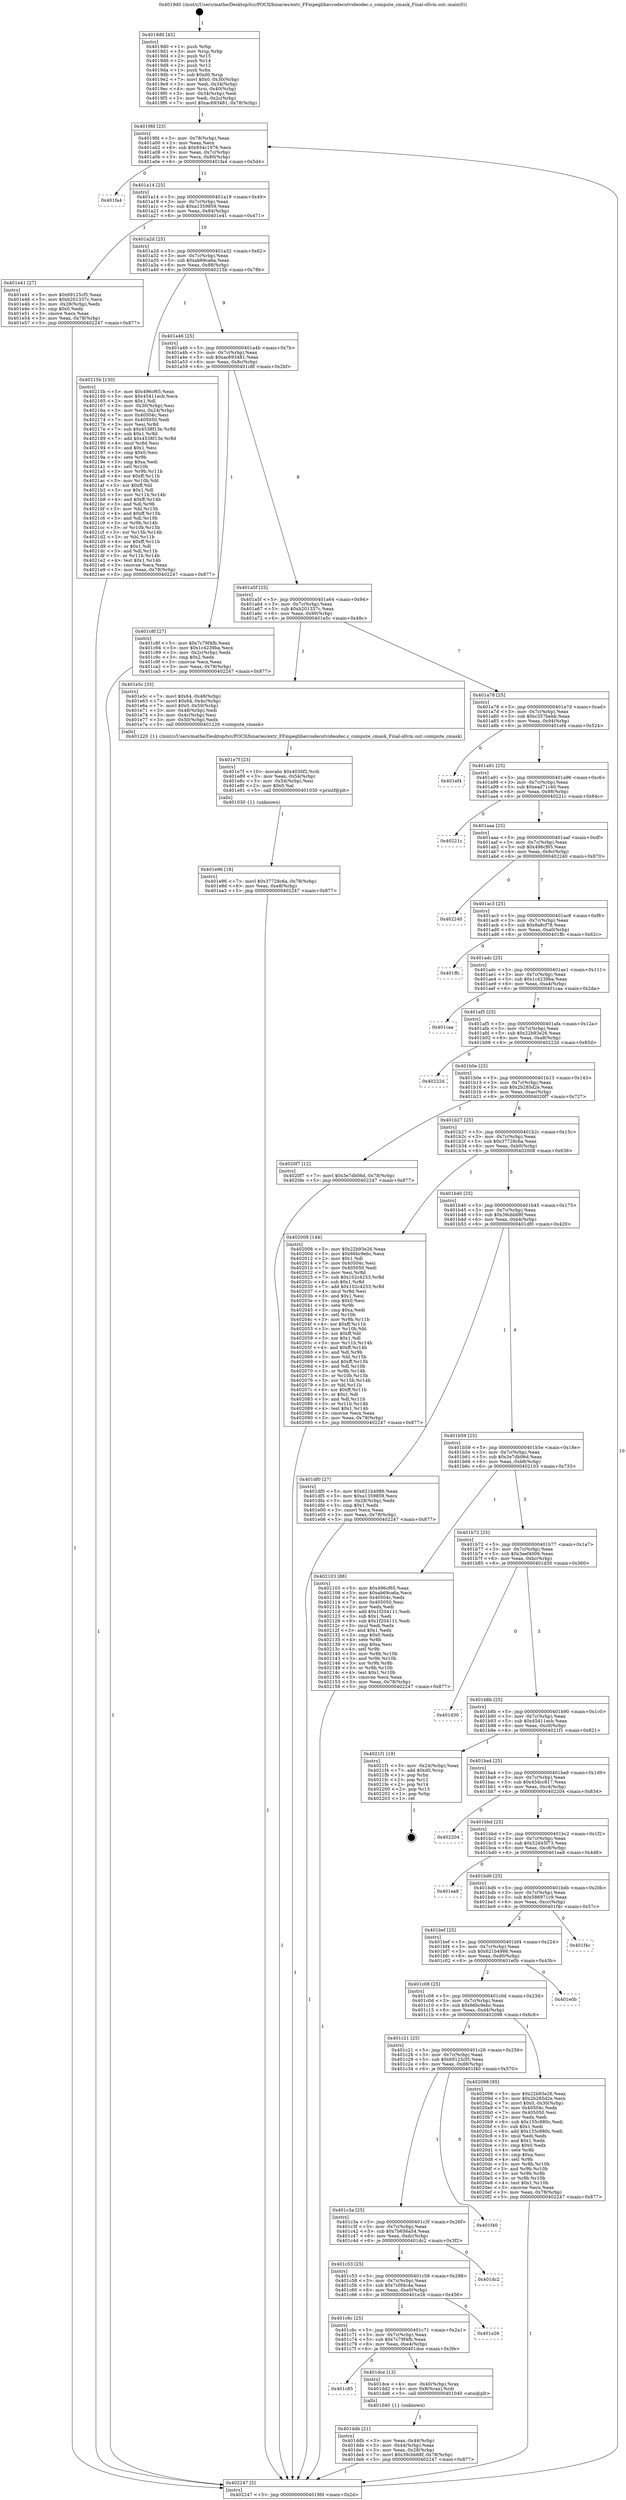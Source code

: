 digraph "0x4019d0" {
  label = "0x4019d0 (/mnt/c/Users/mathe/Desktop/tcc/POCII/binaries/extr_FFmpeglibavcodecutvideodec.c_compute_cmask_Final-ollvm.out::main(0))"
  labelloc = "t"
  node[shape=record]

  Entry [label="",width=0.3,height=0.3,shape=circle,fillcolor=black,style=filled]
  "0x4019fd" [label="{
     0x4019fd [23]\l
     | [instrs]\l
     &nbsp;&nbsp;0x4019fd \<+3\>: mov -0x78(%rbp),%eax\l
     &nbsp;&nbsp;0x401a00 \<+2\>: mov %eax,%ecx\l
     &nbsp;&nbsp;0x401a02 \<+6\>: sub $0x934c1976,%ecx\l
     &nbsp;&nbsp;0x401a08 \<+3\>: mov %eax,-0x7c(%rbp)\l
     &nbsp;&nbsp;0x401a0b \<+3\>: mov %ecx,-0x80(%rbp)\l
     &nbsp;&nbsp;0x401a0e \<+6\>: je 0000000000401fa4 \<main+0x5d4\>\l
  }"]
  "0x401fa4" [label="{
     0x401fa4\l
  }", style=dashed]
  "0x401a14" [label="{
     0x401a14 [25]\l
     | [instrs]\l
     &nbsp;&nbsp;0x401a14 \<+5\>: jmp 0000000000401a19 \<main+0x49\>\l
     &nbsp;&nbsp;0x401a19 \<+3\>: mov -0x7c(%rbp),%eax\l
     &nbsp;&nbsp;0x401a1c \<+5\>: sub $0xa1359859,%eax\l
     &nbsp;&nbsp;0x401a21 \<+6\>: mov %eax,-0x84(%rbp)\l
     &nbsp;&nbsp;0x401a27 \<+6\>: je 0000000000401e41 \<main+0x471\>\l
  }"]
  Exit [label="",width=0.3,height=0.3,shape=circle,fillcolor=black,style=filled,peripheries=2]
  "0x401e41" [label="{
     0x401e41 [27]\l
     | [instrs]\l
     &nbsp;&nbsp;0x401e41 \<+5\>: mov $0x69125cf5,%eax\l
     &nbsp;&nbsp;0x401e46 \<+5\>: mov $0xb201337c,%ecx\l
     &nbsp;&nbsp;0x401e4b \<+3\>: mov -0x28(%rbp),%edx\l
     &nbsp;&nbsp;0x401e4e \<+3\>: cmp $0x0,%edx\l
     &nbsp;&nbsp;0x401e51 \<+3\>: cmove %ecx,%eax\l
     &nbsp;&nbsp;0x401e54 \<+3\>: mov %eax,-0x78(%rbp)\l
     &nbsp;&nbsp;0x401e57 \<+5\>: jmp 0000000000402247 \<main+0x877\>\l
  }"]
  "0x401a2d" [label="{
     0x401a2d [25]\l
     | [instrs]\l
     &nbsp;&nbsp;0x401a2d \<+5\>: jmp 0000000000401a32 \<main+0x62\>\l
     &nbsp;&nbsp;0x401a32 \<+3\>: mov -0x7c(%rbp),%eax\l
     &nbsp;&nbsp;0x401a35 \<+5\>: sub $0xab69ca6a,%eax\l
     &nbsp;&nbsp;0x401a3a \<+6\>: mov %eax,-0x88(%rbp)\l
     &nbsp;&nbsp;0x401a40 \<+6\>: je 000000000040215b \<main+0x78b\>\l
  }"]
  "0x401e96" [label="{
     0x401e96 [18]\l
     | [instrs]\l
     &nbsp;&nbsp;0x401e96 \<+7\>: movl $0x37728c6a,-0x78(%rbp)\l
     &nbsp;&nbsp;0x401e9d \<+6\>: mov %eax,-0xe8(%rbp)\l
     &nbsp;&nbsp;0x401ea3 \<+5\>: jmp 0000000000402247 \<main+0x877\>\l
  }"]
  "0x40215b" [label="{
     0x40215b [150]\l
     | [instrs]\l
     &nbsp;&nbsp;0x40215b \<+5\>: mov $0x496cf65,%eax\l
     &nbsp;&nbsp;0x402160 \<+5\>: mov $0x45411ecb,%ecx\l
     &nbsp;&nbsp;0x402165 \<+2\>: mov $0x1,%dl\l
     &nbsp;&nbsp;0x402167 \<+3\>: mov -0x30(%rbp),%esi\l
     &nbsp;&nbsp;0x40216a \<+3\>: mov %esi,-0x24(%rbp)\l
     &nbsp;&nbsp;0x40216d \<+7\>: mov 0x40504c,%esi\l
     &nbsp;&nbsp;0x402174 \<+7\>: mov 0x405050,%edi\l
     &nbsp;&nbsp;0x40217b \<+3\>: mov %esi,%r8d\l
     &nbsp;&nbsp;0x40217e \<+7\>: sub $0x4538f13e,%r8d\l
     &nbsp;&nbsp;0x402185 \<+4\>: sub $0x1,%r8d\l
     &nbsp;&nbsp;0x402189 \<+7\>: add $0x4538f13e,%r8d\l
     &nbsp;&nbsp;0x402190 \<+4\>: imul %r8d,%esi\l
     &nbsp;&nbsp;0x402194 \<+3\>: and $0x1,%esi\l
     &nbsp;&nbsp;0x402197 \<+3\>: cmp $0x0,%esi\l
     &nbsp;&nbsp;0x40219a \<+4\>: sete %r9b\l
     &nbsp;&nbsp;0x40219e \<+3\>: cmp $0xa,%edi\l
     &nbsp;&nbsp;0x4021a1 \<+4\>: setl %r10b\l
     &nbsp;&nbsp;0x4021a5 \<+3\>: mov %r9b,%r11b\l
     &nbsp;&nbsp;0x4021a8 \<+4\>: xor $0xff,%r11b\l
     &nbsp;&nbsp;0x4021ac \<+3\>: mov %r10b,%bl\l
     &nbsp;&nbsp;0x4021af \<+3\>: xor $0xff,%bl\l
     &nbsp;&nbsp;0x4021b2 \<+3\>: xor $0x1,%dl\l
     &nbsp;&nbsp;0x4021b5 \<+3\>: mov %r11b,%r14b\l
     &nbsp;&nbsp;0x4021b8 \<+4\>: and $0xff,%r14b\l
     &nbsp;&nbsp;0x4021bc \<+3\>: and %dl,%r9b\l
     &nbsp;&nbsp;0x4021bf \<+3\>: mov %bl,%r15b\l
     &nbsp;&nbsp;0x4021c2 \<+4\>: and $0xff,%r15b\l
     &nbsp;&nbsp;0x4021c6 \<+3\>: and %dl,%r10b\l
     &nbsp;&nbsp;0x4021c9 \<+3\>: or %r9b,%r14b\l
     &nbsp;&nbsp;0x4021cc \<+3\>: or %r10b,%r15b\l
     &nbsp;&nbsp;0x4021cf \<+3\>: xor %r15b,%r14b\l
     &nbsp;&nbsp;0x4021d2 \<+3\>: or %bl,%r11b\l
     &nbsp;&nbsp;0x4021d5 \<+4\>: xor $0xff,%r11b\l
     &nbsp;&nbsp;0x4021d9 \<+3\>: or $0x1,%dl\l
     &nbsp;&nbsp;0x4021dc \<+3\>: and %dl,%r11b\l
     &nbsp;&nbsp;0x4021df \<+3\>: or %r11b,%r14b\l
     &nbsp;&nbsp;0x4021e2 \<+4\>: test $0x1,%r14b\l
     &nbsp;&nbsp;0x4021e6 \<+3\>: cmovne %ecx,%eax\l
     &nbsp;&nbsp;0x4021e9 \<+3\>: mov %eax,-0x78(%rbp)\l
     &nbsp;&nbsp;0x4021ec \<+5\>: jmp 0000000000402247 \<main+0x877\>\l
  }"]
  "0x401a46" [label="{
     0x401a46 [25]\l
     | [instrs]\l
     &nbsp;&nbsp;0x401a46 \<+5\>: jmp 0000000000401a4b \<main+0x7b\>\l
     &nbsp;&nbsp;0x401a4b \<+3\>: mov -0x7c(%rbp),%eax\l
     &nbsp;&nbsp;0x401a4e \<+5\>: sub $0xac693481,%eax\l
     &nbsp;&nbsp;0x401a53 \<+6\>: mov %eax,-0x8c(%rbp)\l
     &nbsp;&nbsp;0x401a59 \<+6\>: je 0000000000401c8f \<main+0x2bf\>\l
  }"]
  "0x401e7f" [label="{
     0x401e7f [23]\l
     | [instrs]\l
     &nbsp;&nbsp;0x401e7f \<+10\>: movabs $0x4030f2,%rdi\l
     &nbsp;&nbsp;0x401e89 \<+3\>: mov %eax,-0x54(%rbp)\l
     &nbsp;&nbsp;0x401e8c \<+3\>: mov -0x54(%rbp),%esi\l
     &nbsp;&nbsp;0x401e8f \<+2\>: mov $0x0,%al\l
     &nbsp;&nbsp;0x401e91 \<+5\>: call 0000000000401030 \<printf@plt\>\l
     | [calls]\l
     &nbsp;&nbsp;0x401030 \{1\} (unknown)\l
  }"]
  "0x401c8f" [label="{
     0x401c8f [27]\l
     | [instrs]\l
     &nbsp;&nbsp;0x401c8f \<+5\>: mov $0x7c79f4fb,%eax\l
     &nbsp;&nbsp;0x401c94 \<+5\>: mov $0x1c4239ba,%ecx\l
     &nbsp;&nbsp;0x401c99 \<+3\>: mov -0x2c(%rbp),%edx\l
     &nbsp;&nbsp;0x401c9c \<+3\>: cmp $0x2,%edx\l
     &nbsp;&nbsp;0x401c9f \<+3\>: cmovne %ecx,%eax\l
     &nbsp;&nbsp;0x401ca2 \<+3\>: mov %eax,-0x78(%rbp)\l
     &nbsp;&nbsp;0x401ca5 \<+5\>: jmp 0000000000402247 \<main+0x877\>\l
  }"]
  "0x401a5f" [label="{
     0x401a5f [25]\l
     | [instrs]\l
     &nbsp;&nbsp;0x401a5f \<+5\>: jmp 0000000000401a64 \<main+0x94\>\l
     &nbsp;&nbsp;0x401a64 \<+3\>: mov -0x7c(%rbp),%eax\l
     &nbsp;&nbsp;0x401a67 \<+5\>: sub $0xb201337c,%eax\l
     &nbsp;&nbsp;0x401a6c \<+6\>: mov %eax,-0x90(%rbp)\l
     &nbsp;&nbsp;0x401a72 \<+6\>: je 0000000000401e5c \<main+0x48c\>\l
  }"]
  "0x402247" [label="{
     0x402247 [5]\l
     | [instrs]\l
     &nbsp;&nbsp;0x402247 \<+5\>: jmp 00000000004019fd \<main+0x2d\>\l
  }"]
  "0x4019d0" [label="{
     0x4019d0 [45]\l
     | [instrs]\l
     &nbsp;&nbsp;0x4019d0 \<+1\>: push %rbp\l
     &nbsp;&nbsp;0x4019d1 \<+3\>: mov %rsp,%rbp\l
     &nbsp;&nbsp;0x4019d4 \<+2\>: push %r15\l
     &nbsp;&nbsp;0x4019d6 \<+2\>: push %r14\l
     &nbsp;&nbsp;0x4019d8 \<+2\>: push %r12\l
     &nbsp;&nbsp;0x4019da \<+1\>: push %rbx\l
     &nbsp;&nbsp;0x4019db \<+7\>: sub $0xd0,%rsp\l
     &nbsp;&nbsp;0x4019e2 \<+7\>: movl $0x0,-0x30(%rbp)\l
     &nbsp;&nbsp;0x4019e9 \<+3\>: mov %edi,-0x34(%rbp)\l
     &nbsp;&nbsp;0x4019ec \<+4\>: mov %rsi,-0x40(%rbp)\l
     &nbsp;&nbsp;0x4019f0 \<+3\>: mov -0x34(%rbp),%edi\l
     &nbsp;&nbsp;0x4019f3 \<+3\>: mov %edi,-0x2c(%rbp)\l
     &nbsp;&nbsp;0x4019f6 \<+7\>: movl $0xac693481,-0x78(%rbp)\l
  }"]
  "0x401ddb" [label="{
     0x401ddb [21]\l
     | [instrs]\l
     &nbsp;&nbsp;0x401ddb \<+3\>: mov %eax,-0x44(%rbp)\l
     &nbsp;&nbsp;0x401dde \<+3\>: mov -0x44(%rbp),%eax\l
     &nbsp;&nbsp;0x401de1 \<+3\>: mov %eax,-0x28(%rbp)\l
     &nbsp;&nbsp;0x401de4 \<+7\>: movl $0x39cbb68f,-0x78(%rbp)\l
     &nbsp;&nbsp;0x401deb \<+5\>: jmp 0000000000402247 \<main+0x877\>\l
  }"]
  "0x401e5c" [label="{
     0x401e5c [35]\l
     | [instrs]\l
     &nbsp;&nbsp;0x401e5c \<+7\>: movl $0x64,-0x48(%rbp)\l
     &nbsp;&nbsp;0x401e63 \<+7\>: movl $0x64,-0x4c(%rbp)\l
     &nbsp;&nbsp;0x401e6a \<+7\>: movl $0x0,-0x50(%rbp)\l
     &nbsp;&nbsp;0x401e71 \<+3\>: mov -0x48(%rbp),%edi\l
     &nbsp;&nbsp;0x401e74 \<+3\>: mov -0x4c(%rbp),%esi\l
     &nbsp;&nbsp;0x401e77 \<+3\>: mov -0x50(%rbp),%edx\l
     &nbsp;&nbsp;0x401e7a \<+5\>: call 0000000000401220 \<compute_cmask\>\l
     | [calls]\l
     &nbsp;&nbsp;0x401220 \{1\} (/mnt/c/Users/mathe/Desktop/tcc/POCII/binaries/extr_FFmpeglibavcodecutvideodec.c_compute_cmask_Final-ollvm.out::compute_cmask)\l
  }"]
  "0x401a78" [label="{
     0x401a78 [25]\l
     | [instrs]\l
     &nbsp;&nbsp;0x401a78 \<+5\>: jmp 0000000000401a7d \<main+0xad\>\l
     &nbsp;&nbsp;0x401a7d \<+3\>: mov -0x7c(%rbp),%eax\l
     &nbsp;&nbsp;0x401a80 \<+5\>: sub $0xc357bebb,%eax\l
     &nbsp;&nbsp;0x401a85 \<+6\>: mov %eax,-0x94(%rbp)\l
     &nbsp;&nbsp;0x401a8b \<+6\>: je 0000000000401ef4 \<main+0x524\>\l
  }"]
  "0x401c85" [label="{
     0x401c85\l
  }", style=dashed]
  "0x401ef4" [label="{
     0x401ef4\l
  }", style=dashed]
  "0x401a91" [label="{
     0x401a91 [25]\l
     | [instrs]\l
     &nbsp;&nbsp;0x401a91 \<+5\>: jmp 0000000000401a96 \<main+0xc6\>\l
     &nbsp;&nbsp;0x401a96 \<+3\>: mov -0x7c(%rbp),%eax\l
     &nbsp;&nbsp;0x401a99 \<+5\>: sub $0xead71c40,%eax\l
     &nbsp;&nbsp;0x401a9e \<+6\>: mov %eax,-0x98(%rbp)\l
     &nbsp;&nbsp;0x401aa4 \<+6\>: je 000000000040221c \<main+0x84c\>\l
  }"]
  "0x401dce" [label="{
     0x401dce [13]\l
     | [instrs]\l
     &nbsp;&nbsp;0x401dce \<+4\>: mov -0x40(%rbp),%rax\l
     &nbsp;&nbsp;0x401dd2 \<+4\>: mov 0x8(%rax),%rdi\l
     &nbsp;&nbsp;0x401dd6 \<+5\>: call 0000000000401040 \<atoi@plt\>\l
     | [calls]\l
     &nbsp;&nbsp;0x401040 \{1\} (unknown)\l
  }"]
  "0x40221c" [label="{
     0x40221c\l
  }", style=dashed]
  "0x401aaa" [label="{
     0x401aaa [25]\l
     | [instrs]\l
     &nbsp;&nbsp;0x401aaa \<+5\>: jmp 0000000000401aaf \<main+0xdf\>\l
     &nbsp;&nbsp;0x401aaf \<+3\>: mov -0x7c(%rbp),%eax\l
     &nbsp;&nbsp;0x401ab2 \<+5\>: sub $0x496cf65,%eax\l
     &nbsp;&nbsp;0x401ab7 \<+6\>: mov %eax,-0x9c(%rbp)\l
     &nbsp;&nbsp;0x401abd \<+6\>: je 0000000000402240 \<main+0x870\>\l
  }"]
  "0x401c6c" [label="{
     0x401c6c [25]\l
     | [instrs]\l
     &nbsp;&nbsp;0x401c6c \<+5\>: jmp 0000000000401c71 \<main+0x2a1\>\l
     &nbsp;&nbsp;0x401c71 \<+3\>: mov -0x7c(%rbp),%eax\l
     &nbsp;&nbsp;0x401c74 \<+5\>: sub $0x7c79f4fb,%eax\l
     &nbsp;&nbsp;0x401c79 \<+6\>: mov %eax,-0xe4(%rbp)\l
     &nbsp;&nbsp;0x401c7f \<+6\>: je 0000000000401dce \<main+0x3fe\>\l
  }"]
  "0x402240" [label="{
     0x402240\l
  }", style=dashed]
  "0x401ac3" [label="{
     0x401ac3 [25]\l
     | [instrs]\l
     &nbsp;&nbsp;0x401ac3 \<+5\>: jmp 0000000000401ac8 \<main+0xf8\>\l
     &nbsp;&nbsp;0x401ac8 \<+3\>: mov -0x7c(%rbp),%eax\l
     &nbsp;&nbsp;0x401acb \<+5\>: sub $0x8a8cf78,%eax\l
     &nbsp;&nbsp;0x401ad0 \<+6\>: mov %eax,-0xa0(%rbp)\l
     &nbsp;&nbsp;0x401ad6 \<+6\>: je 0000000000401ffc \<main+0x62c\>\l
  }"]
  "0x401e26" [label="{
     0x401e26\l
  }", style=dashed]
  "0x401ffc" [label="{
     0x401ffc\l
  }", style=dashed]
  "0x401adc" [label="{
     0x401adc [25]\l
     | [instrs]\l
     &nbsp;&nbsp;0x401adc \<+5\>: jmp 0000000000401ae1 \<main+0x111\>\l
     &nbsp;&nbsp;0x401ae1 \<+3\>: mov -0x7c(%rbp),%eax\l
     &nbsp;&nbsp;0x401ae4 \<+5\>: sub $0x1c4239ba,%eax\l
     &nbsp;&nbsp;0x401ae9 \<+6\>: mov %eax,-0xa4(%rbp)\l
     &nbsp;&nbsp;0x401aef \<+6\>: je 0000000000401caa \<main+0x2da\>\l
  }"]
  "0x401c53" [label="{
     0x401c53 [25]\l
     | [instrs]\l
     &nbsp;&nbsp;0x401c53 \<+5\>: jmp 0000000000401c58 \<main+0x288\>\l
     &nbsp;&nbsp;0x401c58 \<+3\>: mov -0x7c(%rbp),%eax\l
     &nbsp;&nbsp;0x401c5b \<+5\>: sub $0x7c0f4c4a,%eax\l
     &nbsp;&nbsp;0x401c60 \<+6\>: mov %eax,-0xe0(%rbp)\l
     &nbsp;&nbsp;0x401c66 \<+6\>: je 0000000000401e26 \<main+0x456\>\l
  }"]
  "0x401caa" [label="{
     0x401caa\l
  }", style=dashed]
  "0x401af5" [label="{
     0x401af5 [25]\l
     | [instrs]\l
     &nbsp;&nbsp;0x401af5 \<+5\>: jmp 0000000000401afa \<main+0x12a\>\l
     &nbsp;&nbsp;0x401afa \<+3\>: mov -0x7c(%rbp),%eax\l
     &nbsp;&nbsp;0x401afd \<+5\>: sub $0x22b93e26,%eax\l
     &nbsp;&nbsp;0x401b02 \<+6\>: mov %eax,-0xa8(%rbp)\l
     &nbsp;&nbsp;0x401b08 \<+6\>: je 000000000040222d \<main+0x85d\>\l
  }"]
  "0x401dc2" [label="{
     0x401dc2\l
  }", style=dashed]
  "0x40222d" [label="{
     0x40222d\l
  }", style=dashed]
  "0x401b0e" [label="{
     0x401b0e [25]\l
     | [instrs]\l
     &nbsp;&nbsp;0x401b0e \<+5\>: jmp 0000000000401b13 \<main+0x143\>\l
     &nbsp;&nbsp;0x401b13 \<+3\>: mov -0x7c(%rbp),%eax\l
     &nbsp;&nbsp;0x401b16 \<+5\>: sub $0x2b285d2e,%eax\l
     &nbsp;&nbsp;0x401b1b \<+6\>: mov %eax,-0xac(%rbp)\l
     &nbsp;&nbsp;0x401b21 \<+6\>: je 00000000004020f7 \<main+0x727\>\l
  }"]
  "0x401c3a" [label="{
     0x401c3a [25]\l
     | [instrs]\l
     &nbsp;&nbsp;0x401c3a \<+5\>: jmp 0000000000401c3f \<main+0x26f\>\l
     &nbsp;&nbsp;0x401c3f \<+3\>: mov -0x7c(%rbp),%eax\l
     &nbsp;&nbsp;0x401c42 \<+5\>: sub $0x7b656a54,%eax\l
     &nbsp;&nbsp;0x401c47 \<+6\>: mov %eax,-0xdc(%rbp)\l
     &nbsp;&nbsp;0x401c4d \<+6\>: je 0000000000401dc2 \<main+0x3f2\>\l
  }"]
  "0x4020f7" [label="{
     0x4020f7 [12]\l
     | [instrs]\l
     &nbsp;&nbsp;0x4020f7 \<+7\>: movl $0x3e7db06d,-0x78(%rbp)\l
     &nbsp;&nbsp;0x4020fe \<+5\>: jmp 0000000000402247 \<main+0x877\>\l
  }"]
  "0x401b27" [label="{
     0x401b27 [25]\l
     | [instrs]\l
     &nbsp;&nbsp;0x401b27 \<+5\>: jmp 0000000000401b2c \<main+0x15c\>\l
     &nbsp;&nbsp;0x401b2c \<+3\>: mov -0x7c(%rbp),%eax\l
     &nbsp;&nbsp;0x401b2f \<+5\>: sub $0x37728c6a,%eax\l
     &nbsp;&nbsp;0x401b34 \<+6\>: mov %eax,-0xb0(%rbp)\l
     &nbsp;&nbsp;0x401b3a \<+6\>: je 0000000000402008 \<main+0x638\>\l
  }"]
  "0x401f40" [label="{
     0x401f40\l
  }", style=dashed]
  "0x402008" [label="{
     0x402008 [144]\l
     | [instrs]\l
     &nbsp;&nbsp;0x402008 \<+5\>: mov $0x22b93e26,%eax\l
     &nbsp;&nbsp;0x40200d \<+5\>: mov $0x66bc9ebc,%ecx\l
     &nbsp;&nbsp;0x402012 \<+2\>: mov $0x1,%dl\l
     &nbsp;&nbsp;0x402014 \<+7\>: mov 0x40504c,%esi\l
     &nbsp;&nbsp;0x40201b \<+7\>: mov 0x405050,%edi\l
     &nbsp;&nbsp;0x402022 \<+3\>: mov %esi,%r8d\l
     &nbsp;&nbsp;0x402025 \<+7\>: sub $0x102c4253,%r8d\l
     &nbsp;&nbsp;0x40202c \<+4\>: sub $0x1,%r8d\l
     &nbsp;&nbsp;0x402030 \<+7\>: add $0x102c4253,%r8d\l
     &nbsp;&nbsp;0x402037 \<+4\>: imul %r8d,%esi\l
     &nbsp;&nbsp;0x40203b \<+3\>: and $0x1,%esi\l
     &nbsp;&nbsp;0x40203e \<+3\>: cmp $0x0,%esi\l
     &nbsp;&nbsp;0x402041 \<+4\>: sete %r9b\l
     &nbsp;&nbsp;0x402045 \<+3\>: cmp $0xa,%edi\l
     &nbsp;&nbsp;0x402048 \<+4\>: setl %r10b\l
     &nbsp;&nbsp;0x40204c \<+3\>: mov %r9b,%r11b\l
     &nbsp;&nbsp;0x40204f \<+4\>: xor $0xff,%r11b\l
     &nbsp;&nbsp;0x402053 \<+3\>: mov %r10b,%bl\l
     &nbsp;&nbsp;0x402056 \<+3\>: xor $0xff,%bl\l
     &nbsp;&nbsp;0x402059 \<+3\>: xor $0x1,%dl\l
     &nbsp;&nbsp;0x40205c \<+3\>: mov %r11b,%r14b\l
     &nbsp;&nbsp;0x40205f \<+4\>: and $0xff,%r14b\l
     &nbsp;&nbsp;0x402063 \<+3\>: and %dl,%r9b\l
     &nbsp;&nbsp;0x402066 \<+3\>: mov %bl,%r15b\l
     &nbsp;&nbsp;0x402069 \<+4\>: and $0xff,%r15b\l
     &nbsp;&nbsp;0x40206d \<+3\>: and %dl,%r10b\l
     &nbsp;&nbsp;0x402070 \<+3\>: or %r9b,%r14b\l
     &nbsp;&nbsp;0x402073 \<+3\>: or %r10b,%r15b\l
     &nbsp;&nbsp;0x402076 \<+3\>: xor %r15b,%r14b\l
     &nbsp;&nbsp;0x402079 \<+3\>: or %bl,%r11b\l
     &nbsp;&nbsp;0x40207c \<+4\>: xor $0xff,%r11b\l
     &nbsp;&nbsp;0x402080 \<+3\>: or $0x1,%dl\l
     &nbsp;&nbsp;0x402083 \<+3\>: and %dl,%r11b\l
     &nbsp;&nbsp;0x402086 \<+3\>: or %r11b,%r14b\l
     &nbsp;&nbsp;0x402089 \<+4\>: test $0x1,%r14b\l
     &nbsp;&nbsp;0x40208d \<+3\>: cmovne %ecx,%eax\l
     &nbsp;&nbsp;0x402090 \<+3\>: mov %eax,-0x78(%rbp)\l
     &nbsp;&nbsp;0x402093 \<+5\>: jmp 0000000000402247 \<main+0x877\>\l
  }"]
  "0x401b40" [label="{
     0x401b40 [25]\l
     | [instrs]\l
     &nbsp;&nbsp;0x401b40 \<+5\>: jmp 0000000000401b45 \<main+0x175\>\l
     &nbsp;&nbsp;0x401b45 \<+3\>: mov -0x7c(%rbp),%eax\l
     &nbsp;&nbsp;0x401b48 \<+5\>: sub $0x39cbb68f,%eax\l
     &nbsp;&nbsp;0x401b4d \<+6\>: mov %eax,-0xb4(%rbp)\l
     &nbsp;&nbsp;0x401b53 \<+6\>: je 0000000000401df0 \<main+0x420\>\l
  }"]
  "0x401c21" [label="{
     0x401c21 [25]\l
     | [instrs]\l
     &nbsp;&nbsp;0x401c21 \<+5\>: jmp 0000000000401c26 \<main+0x256\>\l
     &nbsp;&nbsp;0x401c26 \<+3\>: mov -0x7c(%rbp),%eax\l
     &nbsp;&nbsp;0x401c29 \<+5\>: sub $0x69125cf5,%eax\l
     &nbsp;&nbsp;0x401c2e \<+6\>: mov %eax,-0xd8(%rbp)\l
     &nbsp;&nbsp;0x401c34 \<+6\>: je 0000000000401f40 \<main+0x570\>\l
  }"]
  "0x401df0" [label="{
     0x401df0 [27]\l
     | [instrs]\l
     &nbsp;&nbsp;0x401df0 \<+5\>: mov $0x621b4986,%eax\l
     &nbsp;&nbsp;0x401df5 \<+5\>: mov $0xa1359859,%ecx\l
     &nbsp;&nbsp;0x401dfa \<+3\>: mov -0x28(%rbp),%edx\l
     &nbsp;&nbsp;0x401dfd \<+3\>: cmp $0x1,%edx\l
     &nbsp;&nbsp;0x401e00 \<+3\>: cmovl %ecx,%eax\l
     &nbsp;&nbsp;0x401e03 \<+3\>: mov %eax,-0x78(%rbp)\l
     &nbsp;&nbsp;0x401e06 \<+5\>: jmp 0000000000402247 \<main+0x877\>\l
  }"]
  "0x401b59" [label="{
     0x401b59 [25]\l
     | [instrs]\l
     &nbsp;&nbsp;0x401b59 \<+5\>: jmp 0000000000401b5e \<main+0x18e\>\l
     &nbsp;&nbsp;0x401b5e \<+3\>: mov -0x7c(%rbp),%eax\l
     &nbsp;&nbsp;0x401b61 \<+5\>: sub $0x3e7db06d,%eax\l
     &nbsp;&nbsp;0x401b66 \<+6\>: mov %eax,-0xb8(%rbp)\l
     &nbsp;&nbsp;0x401b6c \<+6\>: je 0000000000402103 \<main+0x733\>\l
  }"]
  "0x402098" [label="{
     0x402098 [95]\l
     | [instrs]\l
     &nbsp;&nbsp;0x402098 \<+5\>: mov $0x22b93e26,%eax\l
     &nbsp;&nbsp;0x40209d \<+5\>: mov $0x2b285d2e,%ecx\l
     &nbsp;&nbsp;0x4020a2 \<+7\>: movl $0x0,-0x30(%rbp)\l
     &nbsp;&nbsp;0x4020a9 \<+7\>: mov 0x40504c,%edx\l
     &nbsp;&nbsp;0x4020b0 \<+7\>: mov 0x405050,%esi\l
     &nbsp;&nbsp;0x4020b7 \<+2\>: mov %edx,%edi\l
     &nbsp;&nbsp;0x4020b9 \<+6\>: sub $0x155c880c,%edi\l
     &nbsp;&nbsp;0x4020bf \<+3\>: sub $0x1,%edi\l
     &nbsp;&nbsp;0x4020c2 \<+6\>: add $0x155c880c,%edi\l
     &nbsp;&nbsp;0x4020c8 \<+3\>: imul %edi,%edx\l
     &nbsp;&nbsp;0x4020cb \<+3\>: and $0x1,%edx\l
     &nbsp;&nbsp;0x4020ce \<+3\>: cmp $0x0,%edx\l
     &nbsp;&nbsp;0x4020d1 \<+4\>: sete %r8b\l
     &nbsp;&nbsp;0x4020d5 \<+3\>: cmp $0xa,%esi\l
     &nbsp;&nbsp;0x4020d8 \<+4\>: setl %r9b\l
     &nbsp;&nbsp;0x4020dc \<+3\>: mov %r8b,%r10b\l
     &nbsp;&nbsp;0x4020df \<+3\>: and %r9b,%r10b\l
     &nbsp;&nbsp;0x4020e2 \<+3\>: xor %r9b,%r8b\l
     &nbsp;&nbsp;0x4020e5 \<+3\>: or %r8b,%r10b\l
     &nbsp;&nbsp;0x4020e8 \<+4\>: test $0x1,%r10b\l
     &nbsp;&nbsp;0x4020ec \<+3\>: cmovne %ecx,%eax\l
     &nbsp;&nbsp;0x4020ef \<+3\>: mov %eax,-0x78(%rbp)\l
     &nbsp;&nbsp;0x4020f2 \<+5\>: jmp 0000000000402247 \<main+0x877\>\l
  }"]
  "0x402103" [label="{
     0x402103 [88]\l
     | [instrs]\l
     &nbsp;&nbsp;0x402103 \<+5\>: mov $0x496cf65,%eax\l
     &nbsp;&nbsp;0x402108 \<+5\>: mov $0xab69ca6a,%ecx\l
     &nbsp;&nbsp;0x40210d \<+7\>: mov 0x40504c,%edx\l
     &nbsp;&nbsp;0x402114 \<+7\>: mov 0x405050,%esi\l
     &nbsp;&nbsp;0x40211b \<+2\>: mov %edx,%edi\l
     &nbsp;&nbsp;0x40211d \<+6\>: add $0x1f204111,%edi\l
     &nbsp;&nbsp;0x402123 \<+3\>: sub $0x1,%edi\l
     &nbsp;&nbsp;0x402126 \<+6\>: sub $0x1f204111,%edi\l
     &nbsp;&nbsp;0x40212c \<+3\>: imul %edi,%edx\l
     &nbsp;&nbsp;0x40212f \<+3\>: and $0x1,%edx\l
     &nbsp;&nbsp;0x402132 \<+3\>: cmp $0x0,%edx\l
     &nbsp;&nbsp;0x402135 \<+4\>: sete %r8b\l
     &nbsp;&nbsp;0x402139 \<+3\>: cmp $0xa,%esi\l
     &nbsp;&nbsp;0x40213c \<+4\>: setl %r9b\l
     &nbsp;&nbsp;0x402140 \<+3\>: mov %r8b,%r10b\l
     &nbsp;&nbsp;0x402143 \<+3\>: and %r9b,%r10b\l
     &nbsp;&nbsp;0x402146 \<+3\>: xor %r9b,%r8b\l
     &nbsp;&nbsp;0x402149 \<+3\>: or %r8b,%r10b\l
     &nbsp;&nbsp;0x40214c \<+4\>: test $0x1,%r10b\l
     &nbsp;&nbsp;0x402150 \<+3\>: cmovne %ecx,%eax\l
     &nbsp;&nbsp;0x402153 \<+3\>: mov %eax,-0x78(%rbp)\l
     &nbsp;&nbsp;0x402156 \<+5\>: jmp 0000000000402247 \<main+0x877\>\l
  }"]
  "0x401b72" [label="{
     0x401b72 [25]\l
     | [instrs]\l
     &nbsp;&nbsp;0x401b72 \<+5\>: jmp 0000000000401b77 \<main+0x1a7\>\l
     &nbsp;&nbsp;0x401b77 \<+3\>: mov -0x7c(%rbp),%eax\l
     &nbsp;&nbsp;0x401b7a \<+5\>: sub $0x3eef4006,%eax\l
     &nbsp;&nbsp;0x401b7f \<+6\>: mov %eax,-0xbc(%rbp)\l
     &nbsp;&nbsp;0x401b85 \<+6\>: je 0000000000401d30 \<main+0x360\>\l
  }"]
  "0x401c08" [label="{
     0x401c08 [25]\l
     | [instrs]\l
     &nbsp;&nbsp;0x401c08 \<+5\>: jmp 0000000000401c0d \<main+0x23d\>\l
     &nbsp;&nbsp;0x401c0d \<+3\>: mov -0x7c(%rbp),%eax\l
     &nbsp;&nbsp;0x401c10 \<+5\>: sub $0x66bc9ebc,%eax\l
     &nbsp;&nbsp;0x401c15 \<+6\>: mov %eax,-0xd4(%rbp)\l
     &nbsp;&nbsp;0x401c1b \<+6\>: je 0000000000402098 \<main+0x6c8\>\l
  }"]
  "0x401d30" [label="{
     0x401d30\l
  }", style=dashed]
  "0x401b8b" [label="{
     0x401b8b [25]\l
     | [instrs]\l
     &nbsp;&nbsp;0x401b8b \<+5\>: jmp 0000000000401b90 \<main+0x1c0\>\l
     &nbsp;&nbsp;0x401b90 \<+3\>: mov -0x7c(%rbp),%eax\l
     &nbsp;&nbsp;0x401b93 \<+5\>: sub $0x45411ecb,%eax\l
     &nbsp;&nbsp;0x401b98 \<+6\>: mov %eax,-0xc0(%rbp)\l
     &nbsp;&nbsp;0x401b9e \<+6\>: je 00000000004021f1 \<main+0x821\>\l
  }"]
  "0x401e0b" [label="{
     0x401e0b\l
  }", style=dashed]
  "0x4021f1" [label="{
     0x4021f1 [19]\l
     | [instrs]\l
     &nbsp;&nbsp;0x4021f1 \<+3\>: mov -0x24(%rbp),%eax\l
     &nbsp;&nbsp;0x4021f4 \<+7\>: add $0xd0,%rsp\l
     &nbsp;&nbsp;0x4021fb \<+1\>: pop %rbx\l
     &nbsp;&nbsp;0x4021fc \<+2\>: pop %r12\l
     &nbsp;&nbsp;0x4021fe \<+2\>: pop %r14\l
     &nbsp;&nbsp;0x402200 \<+2\>: pop %r15\l
     &nbsp;&nbsp;0x402202 \<+1\>: pop %rbp\l
     &nbsp;&nbsp;0x402203 \<+1\>: ret\l
  }"]
  "0x401ba4" [label="{
     0x401ba4 [25]\l
     | [instrs]\l
     &nbsp;&nbsp;0x401ba4 \<+5\>: jmp 0000000000401ba9 \<main+0x1d9\>\l
     &nbsp;&nbsp;0x401ba9 \<+3\>: mov -0x7c(%rbp),%eax\l
     &nbsp;&nbsp;0x401bac \<+5\>: sub $0x45dcc817,%eax\l
     &nbsp;&nbsp;0x401bb1 \<+6\>: mov %eax,-0xc4(%rbp)\l
     &nbsp;&nbsp;0x401bb7 \<+6\>: je 0000000000402204 \<main+0x834\>\l
  }"]
  "0x401bef" [label="{
     0x401bef [25]\l
     | [instrs]\l
     &nbsp;&nbsp;0x401bef \<+5\>: jmp 0000000000401bf4 \<main+0x224\>\l
     &nbsp;&nbsp;0x401bf4 \<+3\>: mov -0x7c(%rbp),%eax\l
     &nbsp;&nbsp;0x401bf7 \<+5\>: sub $0x621b4986,%eax\l
     &nbsp;&nbsp;0x401bfc \<+6\>: mov %eax,-0xd0(%rbp)\l
     &nbsp;&nbsp;0x401c02 \<+6\>: je 0000000000401e0b \<main+0x43b\>\l
  }"]
  "0x402204" [label="{
     0x402204\l
  }", style=dashed]
  "0x401bbd" [label="{
     0x401bbd [25]\l
     | [instrs]\l
     &nbsp;&nbsp;0x401bbd \<+5\>: jmp 0000000000401bc2 \<main+0x1f2\>\l
     &nbsp;&nbsp;0x401bc2 \<+3\>: mov -0x7c(%rbp),%eax\l
     &nbsp;&nbsp;0x401bc5 \<+5\>: sub $0x52d45f73,%eax\l
     &nbsp;&nbsp;0x401bca \<+6\>: mov %eax,-0xc8(%rbp)\l
     &nbsp;&nbsp;0x401bd0 \<+6\>: je 0000000000401ea8 \<main+0x4d8\>\l
  }"]
  "0x401f4c" [label="{
     0x401f4c\l
  }", style=dashed]
  "0x401ea8" [label="{
     0x401ea8\l
  }", style=dashed]
  "0x401bd6" [label="{
     0x401bd6 [25]\l
     | [instrs]\l
     &nbsp;&nbsp;0x401bd6 \<+5\>: jmp 0000000000401bdb \<main+0x20b\>\l
     &nbsp;&nbsp;0x401bdb \<+3\>: mov -0x7c(%rbp),%eax\l
     &nbsp;&nbsp;0x401bde \<+5\>: sub $0x586971c9,%eax\l
     &nbsp;&nbsp;0x401be3 \<+6\>: mov %eax,-0xcc(%rbp)\l
     &nbsp;&nbsp;0x401be9 \<+6\>: je 0000000000401f4c \<main+0x57c\>\l
  }"]
  Entry -> "0x4019d0" [label=" 1"]
  "0x4019fd" -> "0x401fa4" [label=" 0"]
  "0x4019fd" -> "0x401a14" [label=" 11"]
  "0x4021f1" -> Exit [label=" 1"]
  "0x401a14" -> "0x401e41" [label=" 1"]
  "0x401a14" -> "0x401a2d" [label=" 10"]
  "0x40215b" -> "0x402247" [label=" 1"]
  "0x401a2d" -> "0x40215b" [label=" 1"]
  "0x401a2d" -> "0x401a46" [label=" 9"]
  "0x402103" -> "0x402247" [label=" 1"]
  "0x401a46" -> "0x401c8f" [label=" 1"]
  "0x401a46" -> "0x401a5f" [label=" 8"]
  "0x401c8f" -> "0x402247" [label=" 1"]
  "0x4019d0" -> "0x4019fd" [label=" 1"]
  "0x402247" -> "0x4019fd" [label=" 10"]
  "0x4020f7" -> "0x402247" [label=" 1"]
  "0x401a5f" -> "0x401e5c" [label=" 1"]
  "0x401a5f" -> "0x401a78" [label=" 7"]
  "0x402098" -> "0x402247" [label=" 1"]
  "0x401a78" -> "0x401ef4" [label=" 0"]
  "0x401a78" -> "0x401a91" [label=" 7"]
  "0x402008" -> "0x402247" [label=" 1"]
  "0x401a91" -> "0x40221c" [label=" 0"]
  "0x401a91" -> "0x401aaa" [label=" 7"]
  "0x401e96" -> "0x402247" [label=" 1"]
  "0x401aaa" -> "0x402240" [label=" 0"]
  "0x401aaa" -> "0x401ac3" [label=" 7"]
  "0x401e5c" -> "0x401e7f" [label=" 1"]
  "0x401ac3" -> "0x401ffc" [label=" 0"]
  "0x401ac3" -> "0x401adc" [label=" 7"]
  "0x401e41" -> "0x402247" [label=" 1"]
  "0x401adc" -> "0x401caa" [label=" 0"]
  "0x401adc" -> "0x401af5" [label=" 7"]
  "0x401ddb" -> "0x402247" [label=" 1"]
  "0x401af5" -> "0x40222d" [label=" 0"]
  "0x401af5" -> "0x401b0e" [label=" 7"]
  "0x401dce" -> "0x401ddb" [label=" 1"]
  "0x401b0e" -> "0x4020f7" [label=" 1"]
  "0x401b0e" -> "0x401b27" [label=" 6"]
  "0x401c6c" -> "0x401dce" [label=" 1"]
  "0x401b27" -> "0x402008" [label=" 1"]
  "0x401b27" -> "0x401b40" [label=" 5"]
  "0x401e7f" -> "0x401e96" [label=" 1"]
  "0x401b40" -> "0x401df0" [label=" 1"]
  "0x401b40" -> "0x401b59" [label=" 4"]
  "0x401c53" -> "0x401e26" [label=" 0"]
  "0x401b59" -> "0x402103" [label=" 1"]
  "0x401b59" -> "0x401b72" [label=" 3"]
  "0x401df0" -> "0x402247" [label=" 1"]
  "0x401b72" -> "0x401d30" [label=" 0"]
  "0x401b72" -> "0x401b8b" [label=" 3"]
  "0x401c3a" -> "0x401dc2" [label=" 0"]
  "0x401b8b" -> "0x4021f1" [label=" 1"]
  "0x401b8b" -> "0x401ba4" [label=" 2"]
  "0x401c6c" -> "0x401c85" [label=" 0"]
  "0x401ba4" -> "0x402204" [label=" 0"]
  "0x401ba4" -> "0x401bbd" [label=" 2"]
  "0x401c21" -> "0x401f40" [label=" 0"]
  "0x401bbd" -> "0x401ea8" [label=" 0"]
  "0x401bbd" -> "0x401bd6" [label=" 2"]
  "0x401c53" -> "0x401c6c" [label=" 1"]
  "0x401bd6" -> "0x401f4c" [label=" 0"]
  "0x401bd6" -> "0x401bef" [label=" 2"]
  "0x401c21" -> "0x401c3a" [label=" 1"]
  "0x401bef" -> "0x401e0b" [label=" 0"]
  "0x401bef" -> "0x401c08" [label=" 2"]
  "0x401c3a" -> "0x401c53" [label=" 1"]
  "0x401c08" -> "0x402098" [label=" 1"]
  "0x401c08" -> "0x401c21" [label=" 1"]
}

